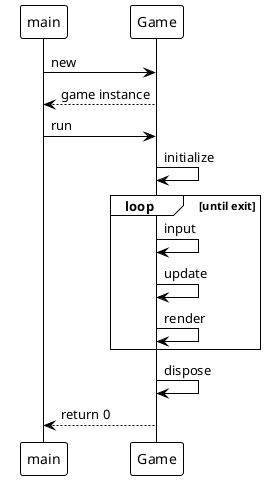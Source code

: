 @startuml "Game loop"
!theme plain
main -> Game : new
Game --> main : game instance
main -> Game : run
Game -> Game : initialize
loop until exit
  Game -> Game : input
  Game -> Game : update
  Game -> Game : render
end loop
Game -> Game : dispose
Game --> main : return 0
@enduml